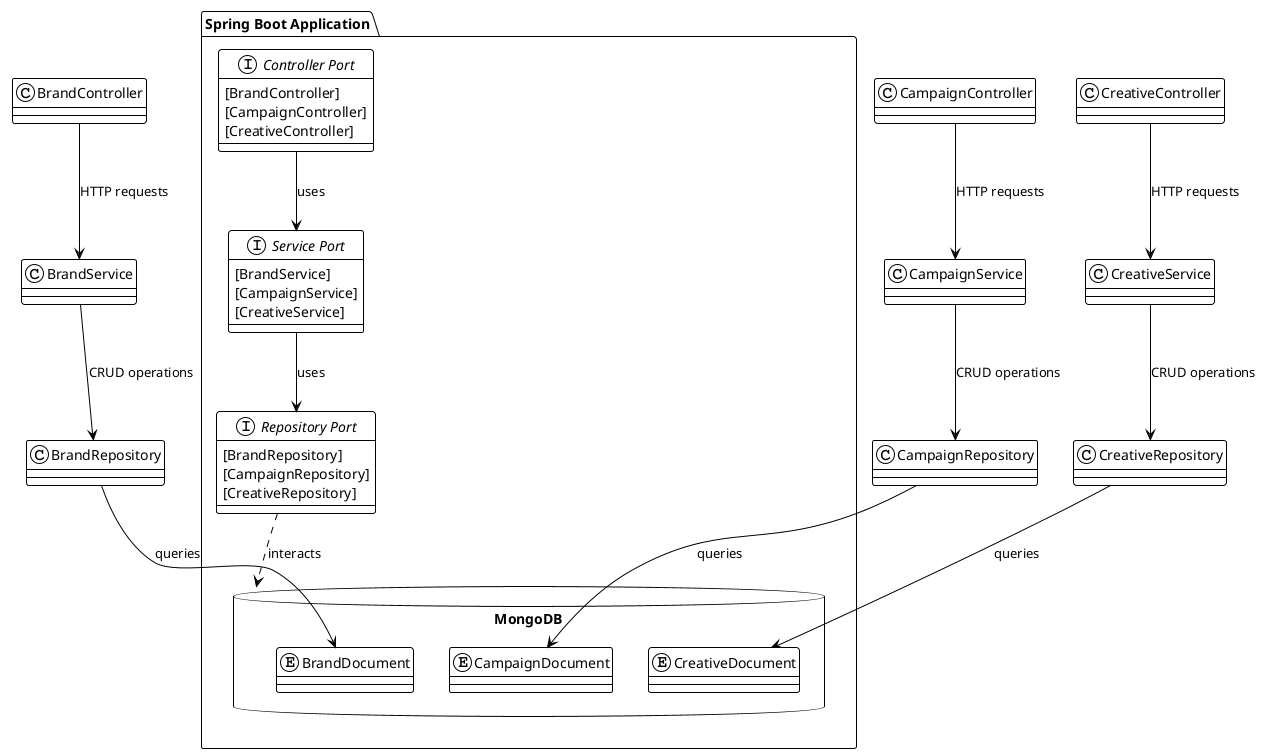 @startuml
!theme plain

package "Spring Boot Application" {
    interface "Controller Port" as CP {
        [BrandController]
        [CampaignController]
        [CreativeController]
    }
    interface "Service Port" as SP {
        [BrandService]
        [CampaignService]
        [CreativeService]
    }
    interface "Repository Port" as RP {
        [BrandRepository]
        [CampaignRepository]
        [CreativeRepository]
    }

    CP -down-> SP : uses
    SP -down-> RP : uses

    database "MongoDB" {
        entity BrandDocument
        entity CampaignDocument
        entity CreativeDocument
    }

    RP ..> "MongoDB" : interacts
}

BrandController --> BrandService : HTTP requests
CampaignController --> CampaignService : HTTP requests
CreativeController --> CreativeService : HTTP requests

BrandService --> BrandRepository : CRUD operations
CampaignService --> CampaignRepository : CRUD operations
CreativeService --> CreativeRepository : CRUD operations

BrandRepository --> BrandDocument : queries
CampaignRepository --> CampaignDocument : queries
CreativeRepository --> CreativeDocument : queries

@enduml